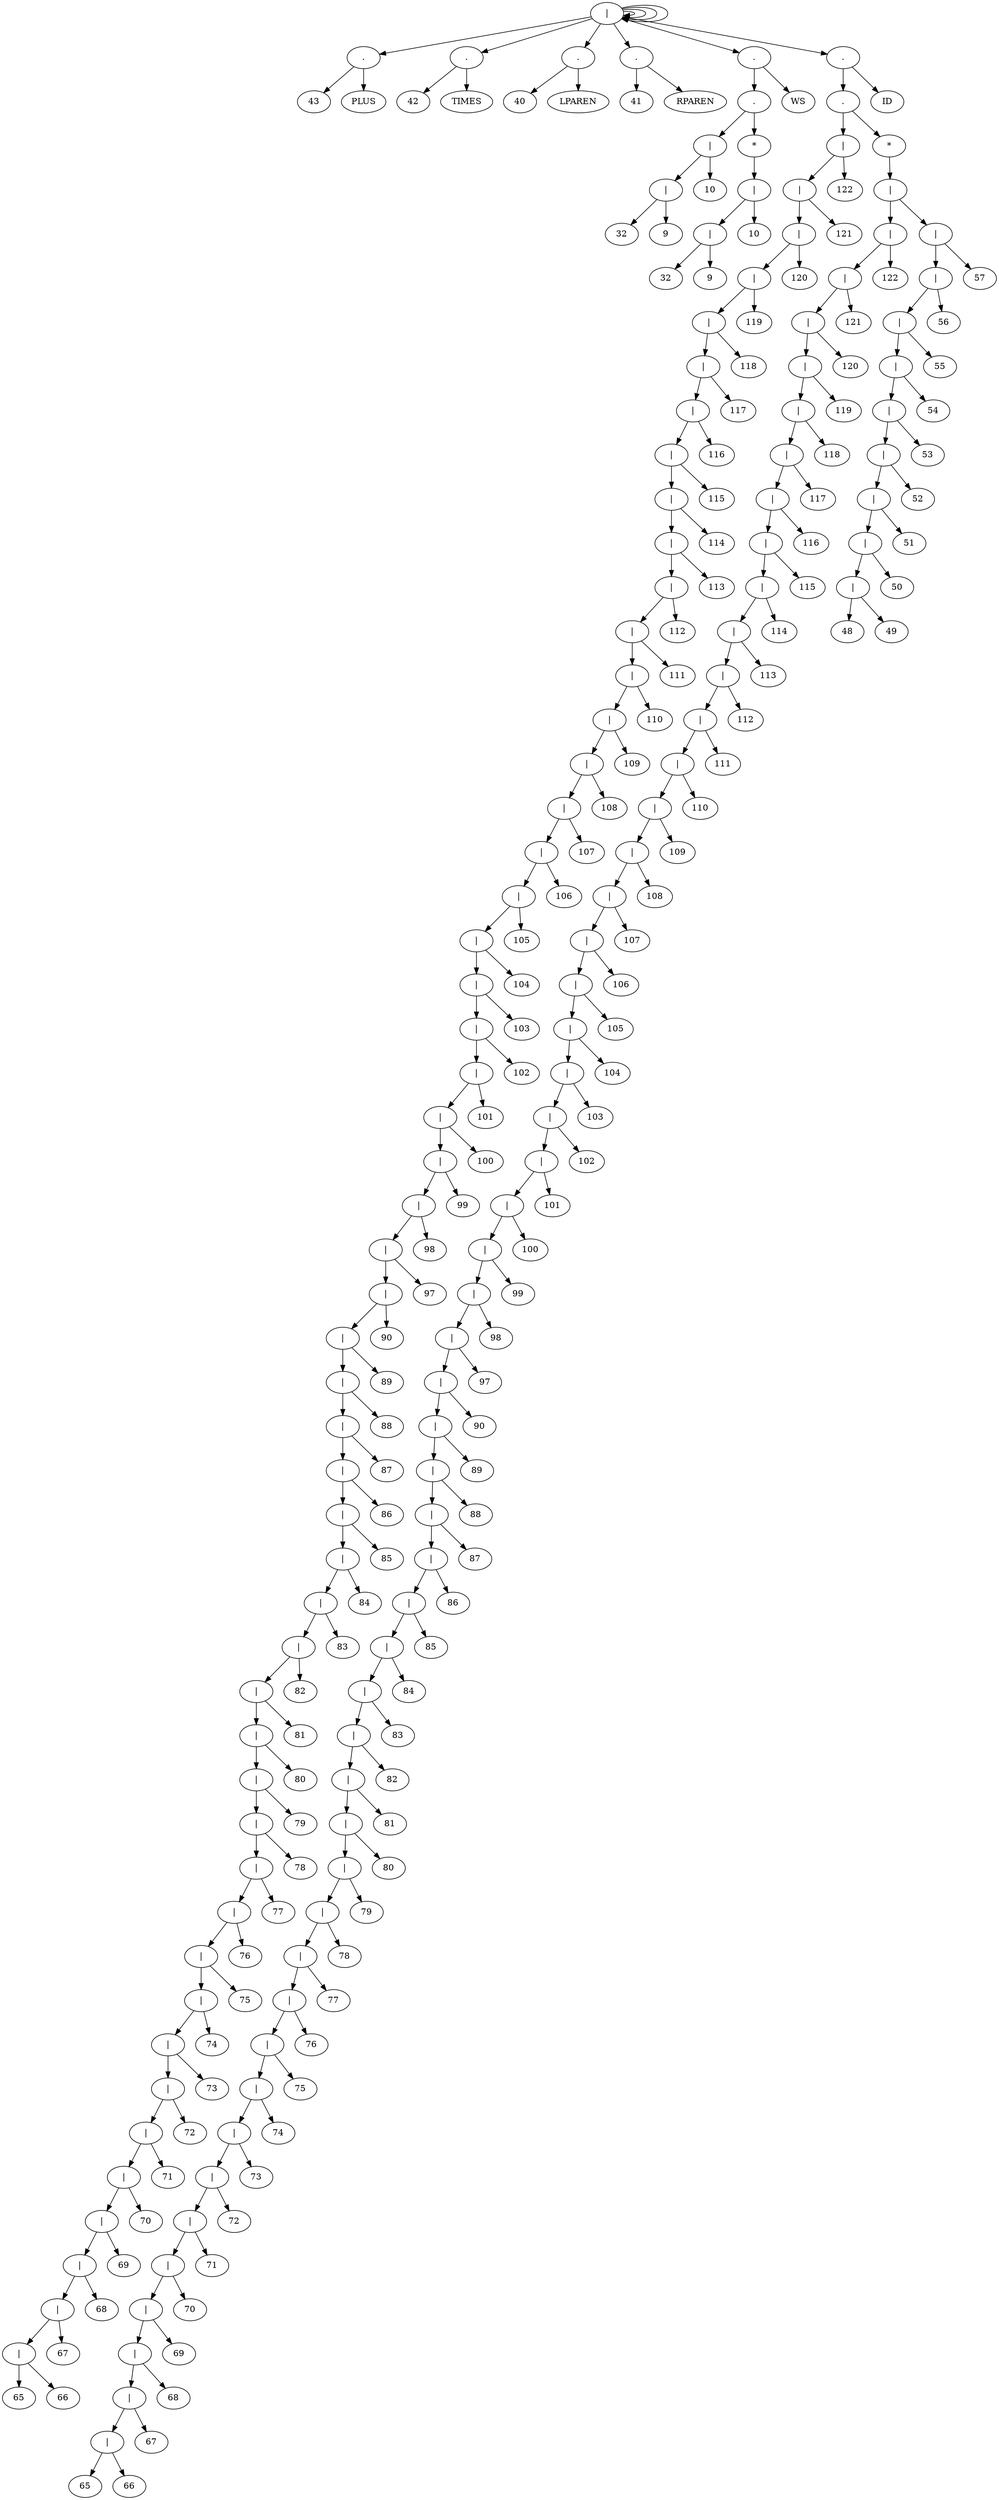 digraph AST {
	NT1->N1;
	NT1->NTK1;
	NO69->NT1;
	NT4->N4;
	NT4->NTK4;
	NO69->NT4;
	NO69->NO69;
	NT7->N7;
	NT7->NTK7;
	NO69->NT7;
	NO69->NO69;
	NT10->N10;
	NT10->NTK10;
	NO69->NT10;
	NO69->NO69;
	No->N13;
	No->N14;
	Nq->No;
	Nq->N16;
	Nx->Nq;
	Nt->N18;
	Nt->N19;
	Nv->Nt;
	Nv->N21;
	Nw->Nv;
	Nx->Nw;
	NT24->Nx;
	NT24->NTK24;
	NO69->NT24;
	NO69->NO69;
	Naa->N25;
	Naa->N26;
	Nac->Naa;
	Nac->N28;
	Nae->Nac;
	Nae->N30;
	Nag->Nae;
	Nag->N32;
	Nai->Nag;
	Nai->N34;
	Nak->Nai;
	Nak->N36;
	Nam->Nak;
	Nam->N38;
	Nao->Nam;
	Nao->N40;
	Naq->Nao;
	Naq->N42;
	Nas->Naq;
	Nas->N44;
	Nau->Nas;
	Nau->N46;
	Naw->Nau;
	Naw->N48;
	Nay->Naw;
	Nay->N50;
	Nba->Nay;
	Nba->N52;
	Nbc->Nba;
	Nbc->N54;
	Nbe->Nbc;
	Nbe->N56;
	Nbg->Nbe;
	Nbg->N58;
	Nbi->Nbg;
	Nbi->N60;
	Nbk->Nbi;
	Nbk->N62;
	Nbm->Nbk;
	Nbm->N64;
	Nbo->Nbm;
	Nbo->N66;
	Nbq->Nbo;
	Nbq->N68;
	Nbs->Nbq;
	Nbs->N70;
	Nbu->Nbs;
	Nbu->N72;
	Nbw->Nbu;
	Nbw->N74;
	Nby->Nbw;
	Nby->N76;
	Nca->Nby;
	Nca->N78;
	Ncc->Nca;
	Ncc->N80;
	Nce->Ncc;
	Nce->N82;
	Ncg->Nce;
	Ncg->N84;
	Nci->Ncg;
	Nci->N86;
	Nck->Nci;
	Nck->N88;
	Ncm->Nck;
	Ncm->N90;
	Nco->Ncm;
	Nco->N92;
	Ncq->Nco;
	Ncq->N94;
	Ncs->Ncq;
	Ncs->N96;
	Ncu->Ncs;
	Ncu->N98;
	Ncw->Ncu;
	Ncw->N100;
	Ncy->Ncw;
	Ncy->N102;
	Nda->Ncy;
	Nda->N104;
	Ndc->Nda;
	Ndc->N106;
	Nde->Ndc;
	Nde->N108;
	Ndg->Nde;
	Ndg->N110;
	Ndi->Ndg;
	Ndi->N112;
	Ndk->Ndi;
	Ndk->N114;
	Ndm->Ndk;
	Ndm->N116;
	Ndo->Ndm;
	Ndo->N118;
	Ndq->Ndo;
	Ndq->N120;
	Nds->Ndq;
	Nds->N122;
	Ndu->Nds;
	Ndu->N124;
	Ndw->Ndu;
	Ndw->N126;
	Nir->Ndw;
	Ndz->N128;
	Ndz->N129;
	Neb->Ndz;
	Neb->N131;
	Ned->Neb;
	Ned->N133;
	Nef->Ned;
	Nef->N135;
	Neh->Nef;
	Neh->N137;
	Nej->Neh;
	Nej->N139;
	Nel->Nej;
	Nel->N141;
	Nen->Nel;
	Nen->N143;
	Nep->Nen;
	Nep->N145;
	Ner->Nep;
	Ner->N147;
	Net->Ner;
	Net->N149;
	Nev->Net;
	Nev->N151;
	Nex->Nev;
	Nex->N153;
	Nez->Nex;
	Nez->N155;
	Nfb->Nez;
	Nfb->N157;
	Nfd->Nfb;
	Nfd->N159;
	Nff->Nfd;
	Nff->N161;
	Nfh->Nff;
	Nfh->N163;
	Nfj->Nfh;
	Nfj->N165;
	Nfl->Nfj;
	Nfl->N167;
	Nfn->Nfl;
	Nfn->N169;
	Nfp->Nfn;
	Nfp->N171;
	Nfr->Nfp;
	Nfr->N173;
	Nft->Nfr;
	Nft->N175;
	Nfv->Nft;
	Nfv->N177;
	Nfx->Nfv;
	Nfx->N179;
	Nfz->Nfx;
	Nfz->N181;
	Ngb->Nfz;
	Ngb->N183;
	Ngd->Ngb;
	Ngd->N185;
	Ngf->Ngd;
	Ngf->N187;
	Ngh->Ngf;
	Ngh->N189;
	Ngj->Ngh;
	Ngj->N191;
	Ngl->Ngj;
	Ngl->N193;
	Ngn->Ngl;
	Ngn->N195;
	Ngp->Ngn;
	Ngp->N197;
	Ngr->Ngp;
	Ngr->N199;
	Ngt->Ngr;
	Ngt->N201;
	Ngv->Ngt;
	Ngv->N203;
	Ngx->Ngv;
	Ngx->N205;
	Ngz->Ngx;
	Ngz->N207;
	Nhb->Ngz;
	Nhb->N209;
	Nhd->Nhb;
	Nhd->N211;
	Nhf->Nhd;
	Nhf->N213;
	Nhh->Nhf;
	Nhh->N215;
	Nhj->Nhh;
	Nhj->N217;
	Nhl->Nhj;
	Nhl->N219;
	Nhn->Nhl;
	Nhn->N221;
	Nhp->Nhn;
	Nhp->N223;
	Nhr->Nhp;
	Nhr->N225;
	Nht->Nhr;
	Nht->N227;
	Nhv->Nht;
	Nhv->N229;
	Nip->Nhv;
	Nhy->N231;
	Nhy->N232;
	Nia->Nhy;
	Nia->N234;
	Nic->Nia;
	Nic->N236;
	Nie->Nic;
	Nie->N238;
	Nig->Nie;
	Nig->N240;
	Nii->Nig;
	Nii->N242;
	Nik->Nii;
	Nik->N244;
	Nim->Nik;
	Nim->N246;
	Nio->Nim;
	Nio->N248;
	Nip->Nio;
	Niq->Nip;
	Nir->Niq;
	NT252->Nir;
	NT252->NTK252;
	NO69->NT252;
	N1 [ label="43" ];
	N10 [ label="41" ];
	N100 [ label="109" ];
	N102 [ label="110" ];
	N104 [ label="111" ];
	N106 [ label="112" ];
	N108 [ label="113" ];
	N110 [ label="114" ];
	N112 [ label="115" ];
	N114 [ label="116" ];
	N116 [ label="117" ];
	N118 [ label="118" ];
	N120 [ label="119" ];
	N122 [ label="120" ];
	N124 [ label="121" ];
	N126 [ label="122" ];
	N128 [ label="65" ];
	N129 [ label="66" ];
	N13 [ label="32" ];
	N131 [ label="67" ];
	N133 [ label="68" ];
	N135 [ label="69" ];
	N137 [ label="70" ];
	N139 [ label="71" ];
	N14 [ label="9" ];
	N141 [ label="72" ];
	N143 [ label="73" ];
	N145 [ label="74" ];
	N147 [ label="75" ];
	N149 [ label="76" ];
	N151 [ label="77" ];
	N153 [ label="78" ];
	N155 [ label="79" ];
	N157 [ label="80" ];
	N159 [ label="81" ];
	N16 [ label="10" ];
	N161 [ label="82" ];
	N163 [ label="83" ];
	N165 [ label="84" ];
	N167 [ label="85" ];
	N169 [ label="86" ];
	N171 [ label="87" ];
	N173 [ label="88" ];
	N175 [ label="89" ];
	N177 [ label="90" ];
	N179 [ label="97" ];
	N18 [ label="32" ];
	N181 [ label="98" ];
	N183 [ label="99" ];
	N185 [ label="100" ];
	N187 [ label="101" ];
	N189 [ label="102" ];
	N19 [ label="9" ];
	N191 [ label="103" ];
	N193 [ label="104" ];
	N195 [ label="105" ];
	N197 [ label="106" ];
	N199 [ label="107" ];
	N201 [ label="108" ];
	N203 [ label="109" ];
	N205 [ label="110" ];
	N207 [ label="111" ];
	N209 [ label="112" ];
	N21 [ label="10" ];
	N211 [ label="113" ];
	N213 [ label="114" ];
	N215 [ label="115" ];
	N217 [ label="116" ];
	N219 [ label="117" ];
	N221 [ label="118" ];
	N223 [ label="119" ];
	N225 [ label="120" ];
	N227 [ label="121" ];
	N229 [ label="122" ];
	N231 [ label="48" ];
	N232 [ label="49" ];
	N234 [ label="50" ];
	N236 [ label="51" ];
	N238 [ label="52" ];
	N240 [ label="53" ];
	N242 [ label="54" ];
	N244 [ label="55" ];
	N246 [ label="56" ];
	N248 [ label="57" ];
	N25 [ label="65" ];
	N26 [ label="66" ];
	N28 [ label="67" ];
	N30 [ label="68" ];
	N32 [ label="69" ];
	N34 [ label="70" ];
	N36 [ label="71" ];
	N38 [ label="72" ];
	N4 [ label="42" ];
	N40 [ label="73" ];
	N42 [ label="74" ];
	N44 [ label="75" ];
	N46 [ label="76" ];
	N48 [ label="77" ];
	N50 [ label="78" ];
	N52 [ label="79" ];
	N54 [ label="80" ];
	N56 [ label="81" ];
	N58 [ label="82" ];
	N60 [ label="83" ];
	N62 [ label="84" ];
	N64 [ label="85" ];
	N66 [ label="86" ];
	N68 [ label="87" ];
	N7 [ label="40" ];
	N70 [ label="88" ];
	N72 [ label="89" ];
	N74 [ label="90" ];
	N76 [ label="97" ];
	N78 [ label="98" ];
	N80 [ label="99" ];
	N82 [ label="100" ];
	N84 [ label="101" ];
	N86 [ label="102" ];
	N88 [ label="103" ];
	N90 [ label="104" ];
	N92 [ label="105" ];
	N94 [ label="106" ];
	N96 [ label="107" ];
	N98 [ label="108" ];
	NO69 [ label="|" ];
	NT1 [ label="." ];
	NT10 [ label="." ];
	NT24 [ label="." ];
	NT252 [ label="." ];
	NT4 [ label="." ];
	NT7 [ label="." ];
	NTK1 [ label="PLUS" ];
	NTK10 [ label="RPAREN" ];
	NTK24 [ label="WS" ];
	NTK252 [ label="ID" ];
	NTK4 [ label="TIMES" ];
	NTK7 [ label="LPAREN" ];
	Naa [ label="|" ];
	Nac [ label="|" ];
	Nae [ label="|" ];
	Nag [ label="|" ];
	Nai [ label="|" ];
	Nak [ label="|" ];
	Nam [ label="|" ];
	Nao [ label="|" ];
	Naq [ label="|" ];
	Nas [ label="|" ];
	Nau [ label="|" ];
	Naw [ label="|" ];
	Nay [ label="|" ];
	Nba [ label="|" ];
	Nbc [ label="|" ];
	Nbe [ label="|" ];
	Nbg [ label="|" ];
	Nbi [ label="|" ];
	Nbk [ label="|" ];
	Nbm [ label="|" ];
	Nbo [ label="|" ];
	Nbq [ label="|" ];
	Nbs [ label="|" ];
	Nbu [ label="|" ];
	Nbw [ label="|" ];
	Nby [ label="|" ];
	Nca [ label="|" ];
	Ncc [ label="|" ];
	Nce [ label="|" ];
	Ncg [ label="|" ];
	Nci [ label="|" ];
	Nck [ label="|" ];
	Ncm [ label="|" ];
	Nco [ label="|" ];
	Ncq [ label="|" ];
	Ncs [ label="|" ];
	Ncu [ label="|" ];
	Ncw [ label="|" ];
	Ncy [ label="|" ];
	Nda [ label="|" ];
	Ndc [ label="|" ];
	Nde [ label="|" ];
	Ndg [ label="|" ];
	Ndi [ label="|" ];
	Ndk [ label="|" ];
	Ndm [ label="|" ];
	Ndo [ label="|" ];
	Ndq [ label="|" ];
	Nds [ label="|" ];
	Ndu [ label="|" ];
	Ndw [ label="|" ];
	Ndz [ label="|" ];
	Neb [ label="|" ];
	Ned [ label="|" ];
	Nef [ label="|" ];
	Neh [ label="|" ];
	Nej [ label="|" ];
	Nel [ label="|" ];
	Nen [ label="|" ];
	Nep [ label="|" ];
	Ner [ label="|" ];
	Net [ label="|" ];
	Nev [ label="|" ];
	Nex [ label="|" ];
	Nez [ label="|" ];
	Nfb [ label="|" ];
	Nfd [ label="|" ];
	Nff [ label="|" ];
	Nfh [ label="|" ];
	Nfj [ label="|" ];
	Nfl [ label="|" ];
	Nfn [ label="|" ];
	Nfp [ label="|" ];
	Nfr [ label="|" ];
	Nft [ label="|" ];
	Nfv [ label="|" ];
	Nfx [ label="|" ];
	Nfz [ label="|" ];
	Ngb [ label="|" ];
	Ngd [ label="|" ];
	Ngf [ label="|" ];
	Ngh [ label="|" ];
	Ngj [ label="|" ];
	Ngl [ label="|" ];
	Ngn [ label="|" ];
	Ngp [ label="|" ];
	Ngr [ label="|" ];
	Ngt [ label="|" ];
	Ngv [ label="|" ];
	Ngx [ label="|" ];
	Ngz [ label="|" ];
	Nhb [ label="|" ];
	Nhd [ label="|" ];
	Nhf [ label="|" ];
	Nhh [ label="|" ];
	Nhj [ label="|" ];
	Nhl [ label="|" ];
	Nhn [ label="|" ];
	Nhp [ label="|" ];
	Nhr [ label="|" ];
	Nht [ label="|" ];
	Nhv [ label="|" ];
	Nhy [ label="|" ];
	Nia [ label="|" ];
	Nic [ label="|" ];
	Nie [ label="|" ];
	Nig [ label="|" ];
	Nii [ label="|" ];
	Nik [ label="|" ];
	Nim [ label="|" ];
	Nio [ label="|" ];
	Nip [ label="|" ];
	Niq [ label="*" ];
	Nir [ label="." ];
	No [ label="|" ];
	Nq [ label="|" ];
	Nt [ label="|" ];
	Nv [ label="|" ];
	Nw [ label="*" ];
	Nx [ label="." ];

}
